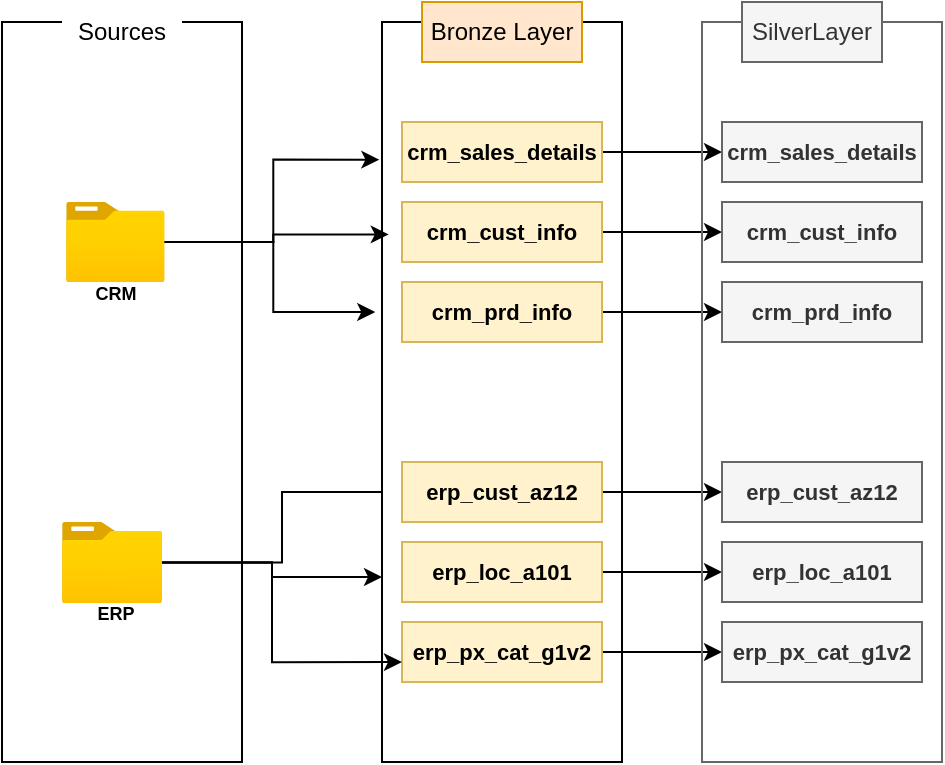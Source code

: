 <mxfile version="27.0.5">
  <diagram name="Page-1" id="LSclHxtjpY2hyq7D1crY">
    <mxGraphModel dx="786" dy="564" grid="1" gridSize="10" guides="1" tooltips="1" connect="1" arrows="1" fold="1" page="1" pageScale="1" pageWidth="850" pageHeight="1100" math="0" shadow="0">
      <root>
        <mxCell id="0" />
        <mxCell id="1" parent="0" />
        <mxCell id="JCOSPJ5j1FGCnQpofjfM-2" value="" style="rounded=0;whiteSpace=wrap;html=1;" parent="1" vertex="1">
          <mxGeometry x="100" y="80" width="120" height="370" as="geometry" />
        </mxCell>
        <mxCell id="JCOSPJ5j1FGCnQpofjfM-3" value="Sources" style="text;html=1;align=center;verticalAlign=middle;whiteSpace=wrap;rounded=0;strokeColor=none;fillColor=default;" parent="1" vertex="1">
          <mxGeometry x="130" y="70" width="60" height="30" as="geometry" />
        </mxCell>
        <mxCell id="JCOSPJ5j1FGCnQpofjfM-4" value="" style="image;aspect=fixed;html=1;points=[];align=center;fontSize=12;image=img/lib/azure2/general/Folder_Blank.svg;strokeWidth=2;" parent="1" vertex="1">
          <mxGeometry x="132.04" y="170" width="49.29" height="40" as="geometry" />
        </mxCell>
        <mxCell id="JCOSPJ5j1FGCnQpofjfM-24" style="edgeStyle=orthogonalEdgeStyle;rounded=0;orthogonalLoop=1;jettySize=auto;html=1;" parent="1" source="JCOSPJ5j1FGCnQpofjfM-6" target="JCOSPJ5j1FGCnQpofjfM-21" edge="1">
          <mxGeometry relative="1" as="geometry" />
        </mxCell>
        <mxCell id="JCOSPJ5j1FGCnQpofjfM-25" style="edgeStyle=orthogonalEdgeStyle;rounded=0;orthogonalLoop=1;jettySize=auto;html=1;entryX=0;entryY=0.75;entryDx=0;entryDy=0;" parent="1" source="JCOSPJ5j1FGCnQpofjfM-6" target="JCOSPJ5j1FGCnQpofjfM-9" edge="1">
          <mxGeometry relative="1" as="geometry" />
        </mxCell>
        <mxCell id="JCOSPJ5j1FGCnQpofjfM-6" value="" style="image;aspect=fixed;html=1;points=[];align=center;fontSize=12;image=img/lib/azure2/general/Folder_Blank.svg;strokeWidth=2;" parent="1" vertex="1">
          <mxGeometry x="130" y="330" width="50" height="40.58" as="geometry" />
        </mxCell>
        <mxCell id="JCOSPJ5j1FGCnQpofjfM-7" value="&lt;b&gt;&lt;font style=&quot;font-size: 9px;&quot;&gt;CRM&lt;/font&gt;&lt;/b&gt;" style="text;html=1;align=center;verticalAlign=middle;whiteSpace=wrap;rounded=0;" parent="1" vertex="1">
          <mxGeometry x="126.68" y="200" width="60" height="30" as="geometry" />
        </mxCell>
        <mxCell id="JCOSPJ5j1FGCnQpofjfM-8" value="&lt;b&gt;&lt;font style=&quot;font-size: 9px;&quot;&gt;ERP&lt;/font&gt;&lt;/b&gt;" style="text;html=1;align=center;verticalAlign=middle;whiteSpace=wrap;rounded=0;" parent="1" vertex="1">
          <mxGeometry x="126.68" y="360" width="60" height="30" as="geometry" />
        </mxCell>
        <mxCell id="JCOSPJ5j1FGCnQpofjfM-9" value="" style="rounded=0;whiteSpace=wrap;html=1;" parent="1" vertex="1">
          <mxGeometry x="290" y="80" width="120" height="370" as="geometry" />
        </mxCell>
        <mxCell id="JCOSPJ5j1FGCnQpofjfM-10" value="Bronze Layer" style="text;html=1;align=center;verticalAlign=middle;whiteSpace=wrap;rounded=0;strokeColor=#d79b00;fillColor=#ffe6cc;" parent="1" vertex="1">
          <mxGeometry x="310" y="70" width="80" height="30" as="geometry" />
        </mxCell>
        <mxCell id="HJDR-0Ywb6Ia_UFPJijA-16" style="edgeStyle=orthogonalEdgeStyle;rounded=0;orthogonalLoop=1;jettySize=auto;html=1;" edge="1" parent="1" source="JCOSPJ5j1FGCnQpofjfM-11" target="HJDR-0Ywb6Ia_UFPJijA-3">
          <mxGeometry relative="1" as="geometry" />
        </mxCell>
        <mxCell id="JCOSPJ5j1FGCnQpofjfM-11" value="&lt;font style=&quot;font-size: 11px;&quot;&gt;&lt;b style=&quot;&quot;&gt;crm_sales_details&lt;/b&gt;&lt;/font&gt;" style="text;html=1;align=center;verticalAlign=middle;whiteSpace=wrap;rounded=0;fillColor=#fff2cc;strokeColor=#d6b656;" parent="1" vertex="1">
          <mxGeometry x="300" y="130" width="100" height="30" as="geometry" />
        </mxCell>
        <mxCell id="HJDR-0Ywb6Ia_UFPJijA-11" style="edgeStyle=orthogonalEdgeStyle;rounded=0;orthogonalLoop=1;jettySize=auto;html=1;" edge="1" parent="1" source="JCOSPJ5j1FGCnQpofjfM-13" target="HJDR-0Ywb6Ia_UFPJijA-4">
          <mxGeometry relative="1" as="geometry" />
        </mxCell>
        <mxCell id="JCOSPJ5j1FGCnQpofjfM-13" value="&lt;font style=&quot;font-size: 11px;&quot;&gt;&lt;b style=&quot;&quot;&gt;crm_cust_info&lt;/b&gt;&lt;/font&gt;" style="text;html=1;align=center;verticalAlign=middle;whiteSpace=wrap;rounded=0;fillColor=#fff2cc;strokeColor=#d6b656;" parent="1" vertex="1">
          <mxGeometry x="300" y="170" width="100" height="30" as="geometry" />
        </mxCell>
        <mxCell id="HJDR-0Ywb6Ia_UFPJijA-12" style="edgeStyle=orthogonalEdgeStyle;rounded=0;orthogonalLoop=1;jettySize=auto;html=1;" edge="1" parent="1" source="JCOSPJ5j1FGCnQpofjfM-14" target="HJDR-0Ywb6Ia_UFPJijA-5">
          <mxGeometry relative="1" as="geometry" />
        </mxCell>
        <mxCell id="JCOSPJ5j1FGCnQpofjfM-14" value="&lt;font style=&quot;font-size: 11px;&quot;&gt;&lt;b style=&quot;&quot;&gt;crm_prd_info&lt;/b&gt;&lt;/font&gt;" style="text;html=1;align=center;verticalAlign=middle;whiteSpace=wrap;rounded=0;fillColor=#fff2cc;strokeColor=#d6b656;" parent="1" vertex="1">
          <mxGeometry x="300" y="210" width="100" height="30" as="geometry" />
        </mxCell>
        <mxCell id="JCOSPJ5j1FGCnQpofjfM-16" style="edgeStyle=orthogonalEdgeStyle;rounded=0;orthogonalLoop=1;jettySize=auto;html=1;entryX=-0.011;entryY=0.186;entryDx=0;entryDy=0;entryPerimeter=0;" parent="1" source="JCOSPJ5j1FGCnQpofjfM-4" target="JCOSPJ5j1FGCnQpofjfM-9" edge="1">
          <mxGeometry relative="1" as="geometry" />
        </mxCell>
        <mxCell id="JCOSPJ5j1FGCnQpofjfM-19" style="edgeStyle=orthogonalEdgeStyle;rounded=0;orthogonalLoop=1;jettySize=auto;html=1;entryX=0.028;entryY=0.287;entryDx=0;entryDy=0;entryPerimeter=0;" parent="1" source="JCOSPJ5j1FGCnQpofjfM-4" target="JCOSPJ5j1FGCnQpofjfM-9" edge="1">
          <mxGeometry relative="1" as="geometry" />
        </mxCell>
        <mxCell id="JCOSPJ5j1FGCnQpofjfM-20" style="edgeStyle=orthogonalEdgeStyle;rounded=0;orthogonalLoop=1;jettySize=auto;html=1;entryX=-0.028;entryY=0.392;entryDx=0;entryDy=0;entryPerimeter=0;" parent="1" source="JCOSPJ5j1FGCnQpofjfM-4" target="JCOSPJ5j1FGCnQpofjfM-9" edge="1">
          <mxGeometry relative="1" as="geometry" />
        </mxCell>
        <mxCell id="HJDR-0Ywb6Ia_UFPJijA-13" style="edgeStyle=orthogonalEdgeStyle;rounded=0;orthogonalLoop=1;jettySize=auto;html=1;entryX=0;entryY=0.5;entryDx=0;entryDy=0;" edge="1" parent="1" source="JCOSPJ5j1FGCnQpofjfM-21" target="HJDR-0Ywb6Ia_UFPJijA-6">
          <mxGeometry relative="1" as="geometry" />
        </mxCell>
        <mxCell id="JCOSPJ5j1FGCnQpofjfM-21" value="&lt;font style=&quot;font-size: 11px;&quot;&gt;&lt;b style=&quot;&quot;&gt;erp_cust_az12&lt;/b&gt;&lt;/font&gt;" style="text;html=1;align=center;verticalAlign=middle;whiteSpace=wrap;rounded=0;fillColor=#fff2cc;strokeColor=#d6b656;" parent="1" vertex="1">
          <mxGeometry x="300" y="300" width="100" height="30" as="geometry" />
        </mxCell>
        <mxCell id="HJDR-0Ywb6Ia_UFPJijA-14" style="edgeStyle=orthogonalEdgeStyle;rounded=0;orthogonalLoop=1;jettySize=auto;html=1;" edge="1" parent="1" source="JCOSPJ5j1FGCnQpofjfM-22" target="HJDR-0Ywb6Ia_UFPJijA-7">
          <mxGeometry relative="1" as="geometry" />
        </mxCell>
        <mxCell id="JCOSPJ5j1FGCnQpofjfM-22" value="&lt;font style=&quot;font-size: 11px;&quot;&gt;&lt;b style=&quot;&quot;&gt;erp_loc_a101&lt;/b&gt;&lt;/font&gt;" style="text;html=1;align=center;verticalAlign=middle;whiteSpace=wrap;rounded=0;fillColor=#fff2cc;strokeColor=#d6b656;" parent="1" vertex="1">
          <mxGeometry x="300" y="340" width="100" height="30" as="geometry" />
        </mxCell>
        <mxCell id="HJDR-0Ywb6Ia_UFPJijA-15" style="edgeStyle=orthogonalEdgeStyle;rounded=0;orthogonalLoop=1;jettySize=auto;html=1;" edge="1" parent="1" source="JCOSPJ5j1FGCnQpofjfM-23" target="HJDR-0Ywb6Ia_UFPJijA-8">
          <mxGeometry relative="1" as="geometry" />
        </mxCell>
        <mxCell id="JCOSPJ5j1FGCnQpofjfM-23" value="&lt;font style=&quot;font-size: 11px;&quot;&gt;&lt;b style=&quot;&quot;&gt;erp_px_cat_g1v2&lt;/b&gt;&lt;/font&gt;" style="text;html=1;align=center;verticalAlign=middle;whiteSpace=wrap;rounded=0;fillColor=#fff2cc;strokeColor=#d6b656;" parent="1" vertex="1">
          <mxGeometry x="300" y="380" width="100" height="30" as="geometry" />
        </mxCell>
        <mxCell id="JCOSPJ5j1FGCnQpofjfM-26" style="edgeStyle=orthogonalEdgeStyle;rounded=0;orthogonalLoop=1;jettySize=auto;html=1;entryX=0.083;entryY=0.865;entryDx=0;entryDy=0;entryPerimeter=0;" parent="1" source="JCOSPJ5j1FGCnQpofjfM-6" target="JCOSPJ5j1FGCnQpofjfM-9" edge="1">
          <mxGeometry relative="1" as="geometry" />
        </mxCell>
        <mxCell id="HJDR-0Ywb6Ia_UFPJijA-1" value="" style="rounded=0;whiteSpace=wrap;html=1;fillColor=none;fontColor=#333333;strokeColor=#666666;" vertex="1" parent="1">
          <mxGeometry x="450" y="80" width="120" height="370" as="geometry" />
        </mxCell>
        <mxCell id="HJDR-0Ywb6Ia_UFPJijA-2" value="SilverLayer" style="text;html=1;align=center;verticalAlign=middle;whiteSpace=wrap;rounded=0;strokeColor=#666666;fillColor=#f5f5f5;fontColor=#333333;" vertex="1" parent="1">
          <mxGeometry x="470" y="70" width="70" height="30" as="geometry" />
        </mxCell>
        <mxCell id="HJDR-0Ywb6Ia_UFPJijA-3" value="&lt;font style=&quot;font-size: 11px;&quot;&gt;&lt;b style=&quot;&quot;&gt;crm_sales_details&lt;/b&gt;&lt;/font&gt;" style="text;html=1;align=center;verticalAlign=middle;whiteSpace=wrap;rounded=0;fillColor=#f5f5f5;strokeColor=#666666;fontColor=#333333;" vertex="1" parent="1">
          <mxGeometry x="460" y="130" width="100" height="30" as="geometry" />
        </mxCell>
        <mxCell id="HJDR-0Ywb6Ia_UFPJijA-4" value="&lt;font style=&quot;font-size: 11px;&quot;&gt;&lt;b style=&quot;&quot;&gt;crm_cust_info&lt;/b&gt;&lt;/font&gt;" style="text;html=1;align=center;verticalAlign=middle;whiteSpace=wrap;rounded=0;fillColor=#f5f5f5;strokeColor=#666666;fontColor=#333333;" vertex="1" parent="1">
          <mxGeometry x="460" y="170" width="100" height="30" as="geometry" />
        </mxCell>
        <mxCell id="HJDR-0Ywb6Ia_UFPJijA-5" value="&lt;font style=&quot;font-size: 11px;&quot;&gt;&lt;b style=&quot;&quot;&gt;crm_prd_info&lt;/b&gt;&lt;/font&gt;" style="text;html=1;align=center;verticalAlign=middle;whiteSpace=wrap;rounded=0;fillColor=#f5f5f5;strokeColor=#666666;fontColor=#333333;" vertex="1" parent="1">
          <mxGeometry x="460" y="210" width="100" height="30" as="geometry" />
        </mxCell>
        <mxCell id="HJDR-0Ywb6Ia_UFPJijA-6" value="&lt;font style=&quot;font-size: 11px;&quot;&gt;&lt;b style=&quot;&quot;&gt;erp_cust_az12&lt;/b&gt;&lt;/font&gt;" style="text;html=1;align=center;verticalAlign=middle;whiteSpace=wrap;rounded=0;fillColor=#f5f5f5;strokeColor=#666666;fontColor=#333333;" vertex="1" parent="1">
          <mxGeometry x="460" y="300" width="100" height="30" as="geometry" />
        </mxCell>
        <mxCell id="HJDR-0Ywb6Ia_UFPJijA-7" value="&lt;font style=&quot;font-size: 11px;&quot;&gt;&lt;b style=&quot;&quot;&gt;erp_loc_a101&lt;/b&gt;&lt;/font&gt;" style="text;html=1;align=center;verticalAlign=middle;whiteSpace=wrap;rounded=0;fillColor=#f5f5f5;strokeColor=#666666;fontColor=#333333;" vertex="1" parent="1">
          <mxGeometry x="460" y="340" width="100" height="30" as="geometry" />
        </mxCell>
        <mxCell id="HJDR-0Ywb6Ia_UFPJijA-8" value="&lt;font style=&quot;font-size: 11px;&quot;&gt;&lt;b style=&quot;&quot;&gt;erp_px_cat_g1v2&lt;/b&gt;&lt;/font&gt;" style="text;html=1;align=center;verticalAlign=middle;whiteSpace=wrap;rounded=0;fillColor=#f5f5f5;strokeColor=#666666;fontColor=#333333;" vertex="1" parent="1">
          <mxGeometry x="460" y="380" width="100" height="30" as="geometry" />
        </mxCell>
      </root>
    </mxGraphModel>
  </diagram>
</mxfile>
